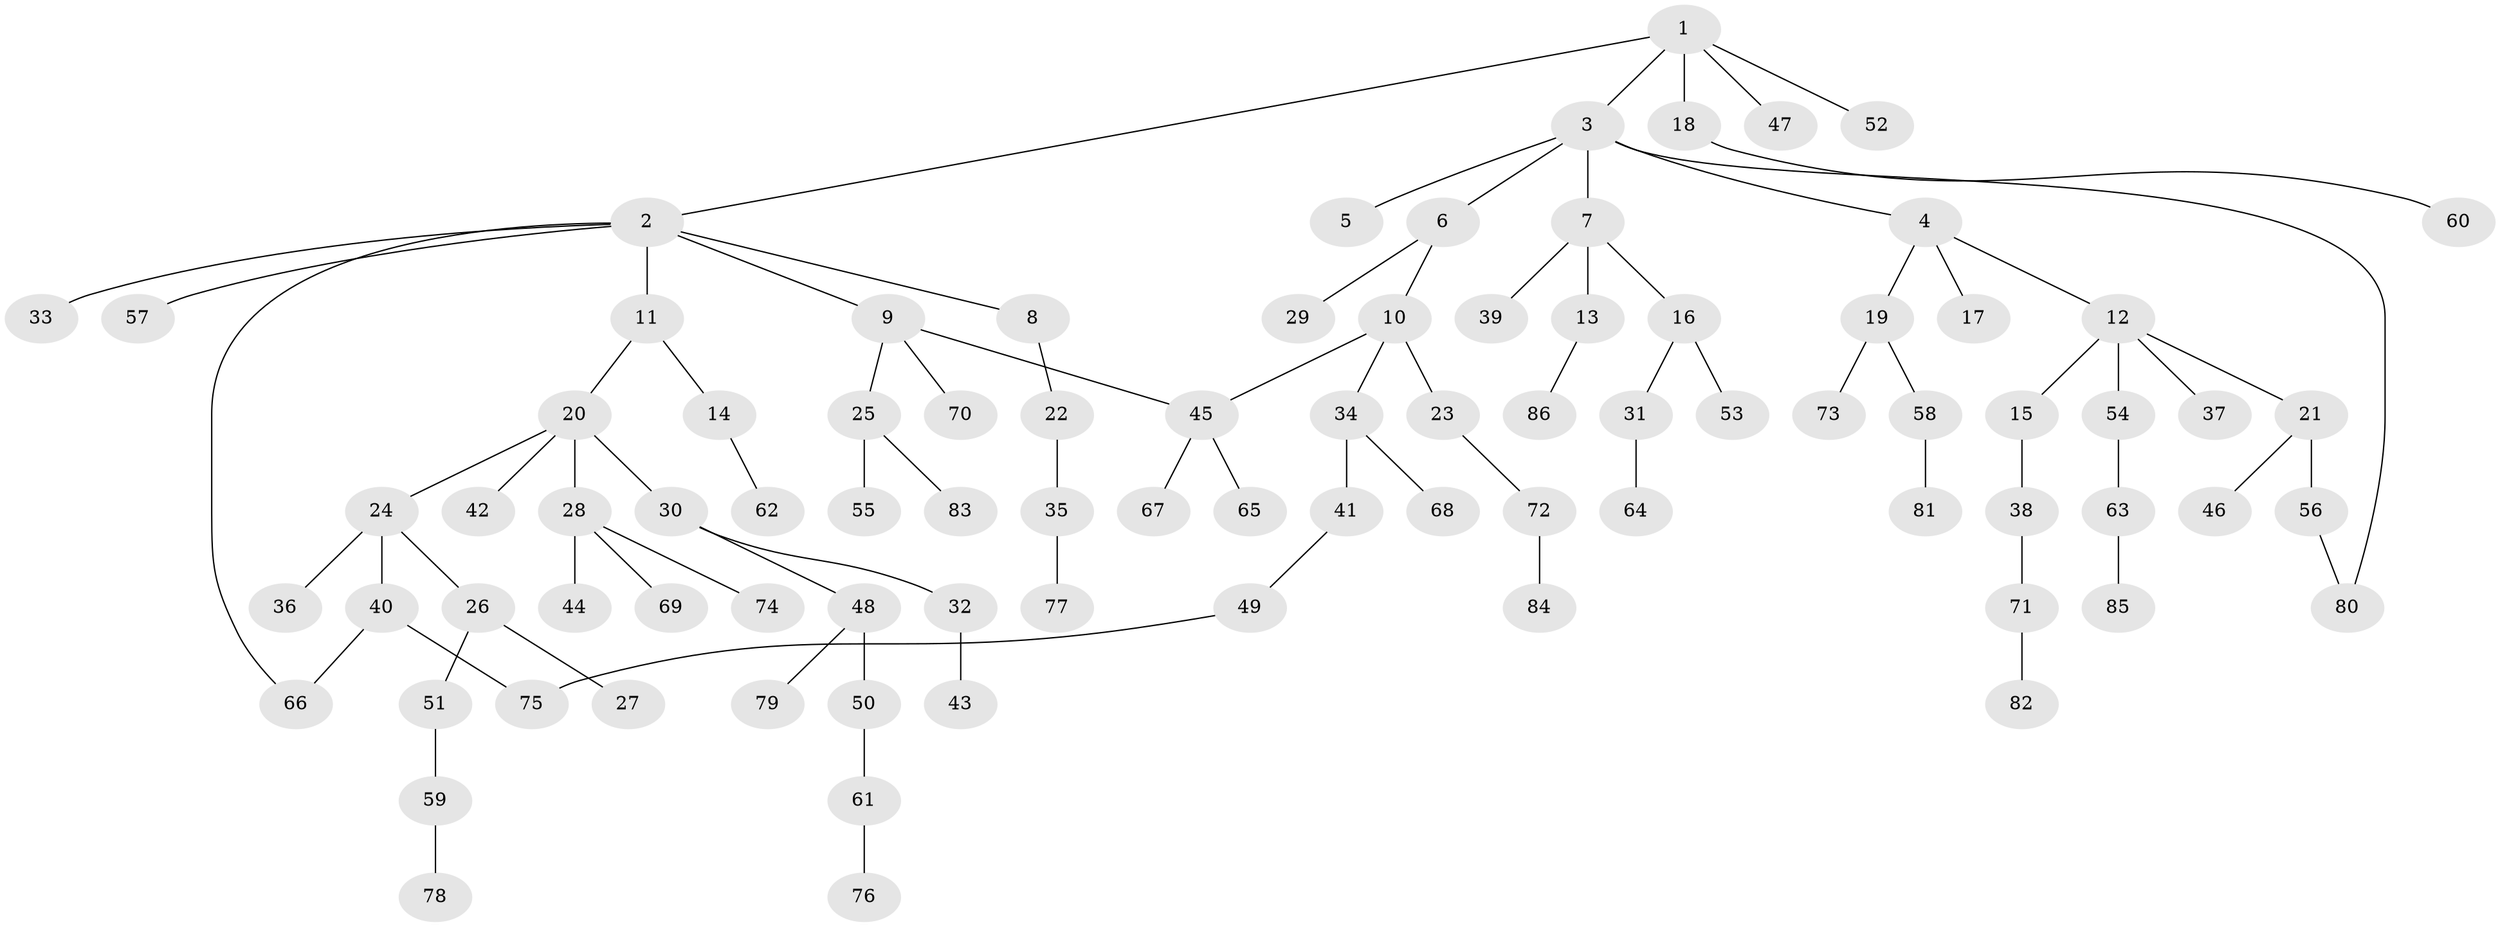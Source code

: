// coarse degree distribution, {4: 0.07692307692307693, 6: 0.019230769230769232, 5: 0.019230769230769232, 3: 0.17307692307692307, 2: 0.36538461538461536, 1: 0.34615384615384615}
// Generated by graph-tools (version 1.1) at 2025/49/03/04/25 22:49:13]
// undirected, 86 vertices, 89 edges
graph export_dot {
  node [color=gray90,style=filled];
  1;
  2;
  3;
  4;
  5;
  6;
  7;
  8;
  9;
  10;
  11;
  12;
  13;
  14;
  15;
  16;
  17;
  18;
  19;
  20;
  21;
  22;
  23;
  24;
  25;
  26;
  27;
  28;
  29;
  30;
  31;
  32;
  33;
  34;
  35;
  36;
  37;
  38;
  39;
  40;
  41;
  42;
  43;
  44;
  45;
  46;
  47;
  48;
  49;
  50;
  51;
  52;
  53;
  54;
  55;
  56;
  57;
  58;
  59;
  60;
  61;
  62;
  63;
  64;
  65;
  66;
  67;
  68;
  69;
  70;
  71;
  72;
  73;
  74;
  75;
  76;
  77;
  78;
  79;
  80;
  81;
  82;
  83;
  84;
  85;
  86;
  1 -- 2;
  1 -- 3;
  1 -- 18;
  1 -- 47;
  1 -- 52;
  2 -- 8;
  2 -- 9;
  2 -- 11;
  2 -- 33;
  2 -- 57;
  2 -- 66;
  3 -- 4;
  3 -- 5;
  3 -- 6;
  3 -- 7;
  3 -- 80;
  4 -- 12;
  4 -- 17;
  4 -- 19;
  6 -- 10;
  6 -- 29;
  7 -- 13;
  7 -- 16;
  7 -- 39;
  8 -- 22;
  9 -- 25;
  9 -- 45;
  9 -- 70;
  10 -- 23;
  10 -- 34;
  10 -- 45;
  11 -- 14;
  11 -- 20;
  12 -- 15;
  12 -- 21;
  12 -- 37;
  12 -- 54;
  13 -- 86;
  14 -- 62;
  15 -- 38;
  16 -- 31;
  16 -- 53;
  18 -- 60;
  19 -- 58;
  19 -- 73;
  20 -- 24;
  20 -- 28;
  20 -- 30;
  20 -- 42;
  21 -- 46;
  21 -- 56;
  22 -- 35;
  23 -- 72;
  24 -- 26;
  24 -- 36;
  24 -- 40;
  25 -- 55;
  25 -- 83;
  26 -- 27;
  26 -- 51;
  28 -- 44;
  28 -- 69;
  28 -- 74;
  30 -- 32;
  30 -- 48;
  31 -- 64;
  32 -- 43;
  34 -- 41;
  34 -- 68;
  35 -- 77;
  38 -- 71;
  40 -- 66;
  40 -- 75;
  41 -- 49;
  45 -- 65;
  45 -- 67;
  48 -- 50;
  48 -- 79;
  49 -- 75;
  50 -- 61;
  51 -- 59;
  54 -- 63;
  56 -- 80;
  58 -- 81;
  59 -- 78;
  61 -- 76;
  63 -- 85;
  71 -- 82;
  72 -- 84;
}
